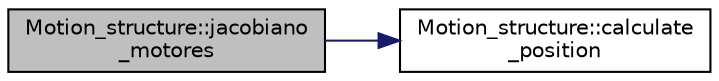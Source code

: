 digraph "Motion_structure::jacobiano_motores"
{
  edge [fontname="Helvetica",fontsize="10",labelfontname="Helvetica",labelfontsize="10"];
  node [fontname="Helvetica",fontsize="10",shape=record];
  rankdir="LR";
  Node1 [label="Motion_structure::jacobiano\l_motores",height=0.2,width=0.4,color="black", fillcolor="grey75", style="filled" fontcolor="black"];
  Node1 -> Node2 [color="midnightblue",fontsize="10",style="solid",fontname="Helvetica"];
  Node2 [label="Motion_structure::calculate\l_position",height=0.2,width=0.4,color="black", fillcolor="white", style="filled",URL="$class_motion__structure.html#abcf3119a5953ab08bf4f5ea1c4716399"];
}
